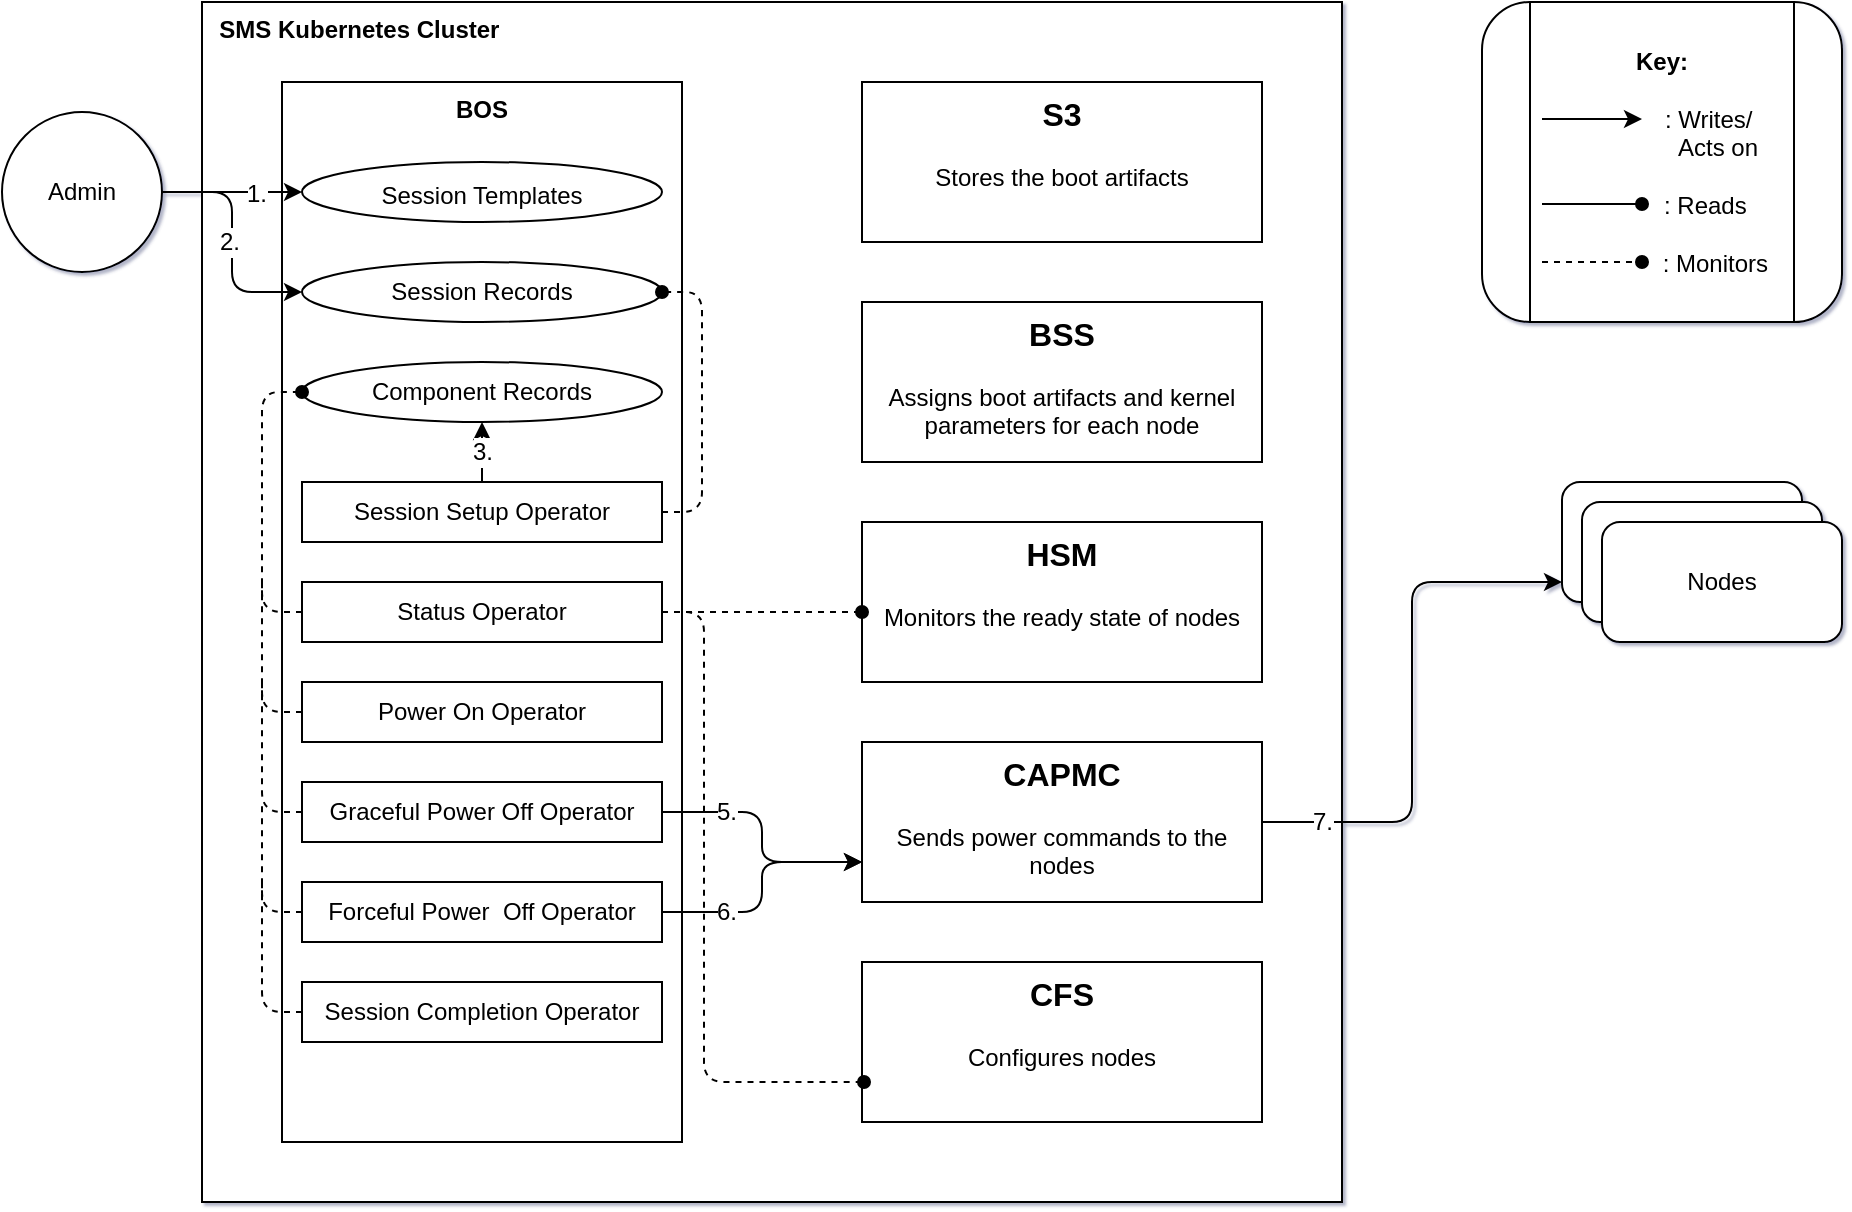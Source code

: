 <mxfile version="20.2.8" type="device"><diagram id="C5RBs43oDa-KdzZeNtuy" name="Page-1"><mxGraphModel dx="1186" dy="697" grid="1" gridSize="10" guides="1" tooltips="1" connect="1" arrows="1" fold="1" page="1" pageScale="1" pageWidth="827" pageHeight="1169" math="0" shadow="1"><root><mxCell id="WIyWlLk6GJQsqaUBKTNV-0"/><mxCell id="WIyWlLk6GJQsqaUBKTNV-1" parent="WIyWlLk6GJQsqaUBKTNV-0"/><mxCell id="9XRbRCof2KIBiwUi-AQT-0" value="&amp;nbsp; &lt;b&gt;SMS Kubernetes Cluster&lt;/b&gt;" style="rounded=0;whiteSpace=wrap;html=1;align=left;verticalAlign=top;" parent="WIyWlLk6GJQsqaUBKTNV-1" vertex="1"><mxGeometry x="139" y="80" width="570" height="600" as="geometry"/></mxCell><mxCell id="9XRbRCof2KIBiwUi-AQT-1" value="&lt;b style=&quot;font-size: 12px;&quot;&gt;BOS&lt;/b&gt;" style="rounded=0;whiteSpace=wrap;html=1;labelPosition=center;verticalLabelPosition=middle;align=center;verticalAlign=top;fontSize=12;" parent="WIyWlLk6GJQsqaUBKTNV-1" vertex="1"><mxGeometry x="179" y="120" width="200" height="530" as="geometry"/></mxCell><mxCell id="9XRbRCof2KIBiwUi-AQT-4" value="&lt;div&gt;&lt;b&gt;S3&lt;br&gt;&lt;/b&gt;&lt;/div&gt;&lt;div style=&quot;font-size: 12px;&quot;&gt;&lt;br&gt;&lt;/div&gt;&lt;div style=&quot;font-size: 12px;&quot;&gt;Stores the boot artifacts&lt;br&gt;&lt;b&gt;&lt;/b&gt;&lt;/div&gt;" style="rounded=0;whiteSpace=wrap;html=1;fontSize=16;verticalAlign=top;" parent="WIyWlLk6GJQsqaUBKTNV-1" vertex="1"><mxGeometry x="469" y="120" width="200" height="80" as="geometry"/></mxCell><mxCell id="9XRbRCof2KIBiwUi-AQT-5" value="&lt;div&gt;&lt;b&gt;BSS&lt;br&gt;&lt;/b&gt;&lt;/div&gt;&lt;div style=&quot;font-size: 12px;&quot;&gt;&lt;b&gt;&lt;br&gt;&lt;/b&gt;&lt;/div&gt;&lt;div style=&quot;font-size: 12px;&quot;&gt;Assigns boot artifacts and kernel parameters for each node&lt;br&gt;&lt;b&gt;&lt;/b&gt;&lt;/div&gt;" style="rounded=0;whiteSpace=wrap;html=1;fontSize=16;verticalAlign=top;" parent="WIyWlLk6GJQsqaUBKTNV-1" vertex="1"><mxGeometry x="469" y="230" width="200" height="80" as="geometry"/></mxCell><mxCell id="9XRbRCof2KIBiwUi-AQT-6" value="&lt;div&gt;&lt;b&gt;HSM&lt;/b&gt;&lt;/div&gt;&lt;div style=&quot;font-size: 12px;&quot;&gt;&lt;b&gt;&lt;br&gt;&lt;/b&gt;&lt;/div&gt;&lt;div style=&quot;font-size: 12px;&quot;&gt;Monitors the ready state of nodes&lt;br&gt;&lt;b&gt;&lt;/b&gt;&lt;/div&gt;" style="rounded=0;whiteSpace=wrap;html=1;fontSize=16;verticalAlign=top;" parent="WIyWlLk6GJQsqaUBKTNV-1" vertex="1"><mxGeometry x="469" y="340" width="200" height="80" as="geometry"/></mxCell><mxCell id="9XRbRCof2KIBiwUi-AQT-48" style="edgeStyle=orthogonalEdgeStyle;shape=connector;rounded=1;orthogonalLoop=1;jettySize=auto;html=1;labelBackgroundColor=default;fontFamily=Helvetica;fontSize=12;fontColor=default;endArrow=classic;strokeColor=default;" parent="WIyWlLk6GJQsqaUBKTNV-1" source="9XRbRCof2KIBiwUi-AQT-7" edge="1"><mxGeometry relative="1" as="geometry"><mxPoint x="819" y="370" as="targetPoint"/><Array as="points"><mxPoint x="744" y="490"/><mxPoint x="744" y="370"/><mxPoint x="819" y="370"/></Array></mxGeometry></mxCell><mxCell id="9XRbRCof2KIBiwUi-AQT-53" value="7." style="edgeLabel;html=1;align=center;verticalAlign=middle;resizable=0;points=[];fontSize=12;fontFamily=Helvetica;fontColor=default;" parent="9XRbRCof2KIBiwUi-AQT-48" vertex="1" connectable="0"><mxGeometry x="-0.234" y="3" relative="1" as="geometry"><mxPoint x="-42" y="28" as="offset"/></mxGeometry></mxCell><mxCell id="9XRbRCof2KIBiwUi-AQT-7" value="&lt;div&gt;&lt;b&gt;CAPMC&lt;br&gt;&lt;/b&gt;&lt;/div&gt;&lt;div style=&quot;font-size: 12px;&quot;&gt;&lt;b&gt;&lt;br&gt;&lt;/b&gt;&lt;/div&gt;&lt;div style=&quot;font-size: 12px;&quot;&gt;Sends power commands to the nodes&lt;b&gt;&lt;br&gt;&lt;/b&gt;&lt;/div&gt;" style="rounded=0;whiteSpace=wrap;html=1;fontSize=16;verticalAlign=top;" parent="WIyWlLk6GJQsqaUBKTNV-1" vertex="1"><mxGeometry x="469" y="450" width="200" height="80" as="geometry"/></mxCell><mxCell id="9XRbRCof2KIBiwUi-AQT-8" value="&lt;div&gt;&lt;b&gt;CFS&lt;/b&gt;&lt;/div&gt;&lt;div style=&quot;font-size: 12px;&quot;&gt;&lt;b&gt;&lt;br&gt;&lt;/b&gt;&lt;/div&gt;&lt;div style=&quot;font-size: 12px;&quot;&gt;Configures nodes&lt;b&gt;&lt;br&gt;&lt;/b&gt;&lt;/div&gt;" style="rounded=0;whiteSpace=wrap;html=1;fontSize=16;verticalAlign=top;" parent="WIyWlLk6GJQsqaUBKTNV-1" vertex="1"><mxGeometry x="469" y="560" width="200" height="80" as="geometry"/></mxCell><mxCell id="9XRbRCof2KIBiwUi-AQT-62" value="3." style="edgeStyle=orthogonalEdgeStyle;shape=connector;rounded=1;orthogonalLoop=1;jettySize=auto;html=1;entryX=0.5;entryY=1;entryDx=0;entryDy=0;labelBackgroundColor=default;fontFamily=Helvetica;fontSize=12;fontColor=default;endArrow=classic;strokeColor=default;" parent="WIyWlLk6GJQsqaUBKTNV-1" source="9XRbRCof2KIBiwUi-AQT-9" target="9XRbRCof2KIBiwUi-AQT-26" edge="1"><mxGeometry relative="1" as="geometry"/></mxCell><mxCell id="9XRbRCof2KIBiwUi-AQT-9" value="&lt;font style=&quot;font-size: 12px;&quot;&gt;Session Setup Operator&lt;br style=&quot;font-size: 12px;&quot;&gt;&lt;/font&gt;" style="rounded=0;whiteSpace=wrap;html=1;fontSize=12;verticalAlign=middle;" parent="WIyWlLk6GJQsqaUBKTNV-1" vertex="1"><mxGeometry x="189" y="320" width="180" height="30" as="geometry"/></mxCell><mxCell id="9XRbRCof2KIBiwUi-AQT-69" style="edgeStyle=orthogonalEdgeStyle;shape=connector;rounded=1;orthogonalLoop=1;jettySize=auto;html=1;labelBackgroundColor=default;fontFamily=Helvetica;fontSize=12;fontColor=default;endArrow=none;endFill=0;strokeColor=default;dashed=1;" parent="WIyWlLk6GJQsqaUBKTNV-1" source="9XRbRCof2KIBiwUi-AQT-10" edge="1"><mxGeometry relative="1" as="geometry"><mxPoint x="169" y="370" as="targetPoint"/></mxGeometry></mxCell><mxCell id="9XRbRCof2KIBiwUi-AQT-10" value="Power On Operator" style="rounded=0;whiteSpace=wrap;html=1;fontSize=12;verticalAlign=middle;" parent="WIyWlLk6GJQsqaUBKTNV-1" vertex="1"><mxGeometry x="189" y="420" width="180" height="30" as="geometry"/></mxCell><mxCell id="9XRbRCof2KIBiwUi-AQT-72" style="edgeStyle=orthogonalEdgeStyle;shape=connector;rounded=1;orthogonalLoop=1;jettySize=auto;html=1;exitX=1;exitY=0.5;exitDx=0;exitDy=0;labelBackgroundColor=default;fontFamily=Helvetica;fontSize=12;fontColor=default;endArrow=oval;endFill=1;strokeColor=default;dashed=1;" parent="WIyWlLk6GJQsqaUBKTNV-1" source="9XRbRCof2KIBiwUi-AQT-11" edge="1"><mxGeometry relative="1" as="geometry"><mxPoint x="469" y="385" as="targetPoint"/></mxGeometry></mxCell><mxCell id="9XRbRCof2KIBiwUi-AQT-73" style="edgeStyle=orthogonalEdgeStyle;shape=connector;rounded=1;orthogonalLoop=1;jettySize=auto;html=1;labelBackgroundColor=default;fontFamily=Helvetica;fontSize=12;fontColor=default;endArrow=oval;endFill=1;strokeColor=default;dashed=1;" parent="WIyWlLk6GJQsqaUBKTNV-1" source="9XRbRCof2KIBiwUi-AQT-11" edge="1"><mxGeometry relative="1" as="geometry"><mxPoint x="470" y="620" as="targetPoint"/><Array as="points"><mxPoint x="390" y="385"/><mxPoint x="390" y="620"/><mxPoint x="469" y="620"/></Array></mxGeometry></mxCell><mxCell id="9XRbRCof2KIBiwUi-AQT-11" value="Status Operator" style="rounded=0;whiteSpace=wrap;html=1;fontSize=12;verticalAlign=middle;" parent="WIyWlLk6GJQsqaUBKTNV-1" vertex="1"><mxGeometry x="189" y="370" width="180" height="30" as="geometry"/></mxCell><mxCell id="9XRbRCof2KIBiwUi-AQT-70" style="edgeStyle=orthogonalEdgeStyle;shape=connector;rounded=1;orthogonalLoop=1;jettySize=auto;html=1;labelBackgroundColor=default;fontFamily=Helvetica;fontSize=12;fontColor=default;endArrow=none;endFill=0;strokeColor=default;dashed=1;" parent="WIyWlLk6GJQsqaUBKTNV-1" source="9XRbRCof2KIBiwUi-AQT-12" edge="1"><mxGeometry relative="1" as="geometry"><mxPoint x="169" y="420" as="targetPoint"/></mxGeometry></mxCell><mxCell id="9XRbRCof2KIBiwUi-AQT-92" style="edgeStyle=orthogonalEdgeStyle;shape=connector;rounded=1;orthogonalLoop=1;jettySize=auto;html=1;entryX=0;entryY=0.75;entryDx=0;entryDy=0;labelBackgroundColor=default;fontFamily=Helvetica;fontSize=12;fontColor=default;endArrow=classic;endFill=1;strokeColor=default;" parent="WIyWlLk6GJQsqaUBKTNV-1" source="9XRbRCof2KIBiwUi-AQT-12" target="9XRbRCof2KIBiwUi-AQT-7" edge="1"><mxGeometry relative="1" as="geometry"/></mxCell><mxCell id="9XRbRCof2KIBiwUi-AQT-93" value="5." style="edgeLabel;html=1;align=center;verticalAlign=middle;resizable=0;points=[];fontSize=12;fontFamily=Helvetica;fontColor=default;" parent="9XRbRCof2KIBiwUi-AQT-92" vertex="1" connectable="0"><mxGeometry x="-0.488" relative="1" as="geometry"><mxPoint as="offset"/></mxGeometry></mxCell><mxCell id="9XRbRCof2KIBiwUi-AQT-12" value="&lt;font style=&quot;font-size: 12px;&quot;&gt;Graceful Power Off Operator&lt;/font&gt;" style="rounded=0;whiteSpace=wrap;html=1;fontSize=12;verticalAlign=middle;" parent="WIyWlLk6GJQsqaUBKTNV-1" vertex="1"><mxGeometry x="189" y="470" width="180" height="30" as="geometry"/></mxCell><mxCell id="9XRbRCof2KIBiwUi-AQT-71" style="edgeStyle=orthogonalEdgeStyle;shape=connector;rounded=1;orthogonalLoop=1;jettySize=auto;html=1;labelBackgroundColor=default;fontFamily=Helvetica;fontSize=12;fontColor=default;endArrow=none;endFill=0;strokeColor=default;dashed=1;" parent="WIyWlLk6GJQsqaUBKTNV-1" source="9XRbRCof2KIBiwUi-AQT-13" edge="1"><mxGeometry relative="1" as="geometry"><mxPoint x="169" y="480" as="targetPoint"/></mxGeometry></mxCell><mxCell id="9XRbRCof2KIBiwUi-AQT-94" style="edgeStyle=orthogonalEdgeStyle;shape=connector;rounded=1;orthogonalLoop=1;jettySize=auto;html=1;labelBackgroundColor=default;fontFamily=Helvetica;fontSize=12;fontColor=default;endArrow=classic;endFill=1;strokeColor=default;entryX=0;entryY=0.75;entryDx=0;entryDy=0;" parent="WIyWlLk6GJQsqaUBKTNV-1" source="9XRbRCof2KIBiwUi-AQT-13" target="9XRbRCof2KIBiwUi-AQT-7" edge="1"><mxGeometry relative="1" as="geometry"/></mxCell><mxCell id="9XRbRCof2KIBiwUi-AQT-95" value="6." style="edgeLabel;html=1;align=center;verticalAlign=middle;resizable=0;points=[];fontSize=12;fontFamily=Helvetica;fontColor=default;" parent="9XRbRCof2KIBiwUi-AQT-94" vertex="1" connectable="0"><mxGeometry x="-0.52" y="-1" relative="1" as="geometry"><mxPoint x="2" y="-1" as="offset"/></mxGeometry></mxCell><mxCell id="9XRbRCof2KIBiwUi-AQT-13" value="&lt;font style=&quot;font-size: 12px;&quot;&gt;Forceful Power&amp;nbsp; Off Operator&lt;/font&gt;" style="rounded=0;whiteSpace=wrap;html=1;fontSize=12;verticalAlign=middle;" parent="WIyWlLk6GJQsqaUBKTNV-1" vertex="1"><mxGeometry x="189" y="520" width="180" height="30" as="geometry"/></mxCell><mxCell id="9XRbRCof2KIBiwUi-AQT-86" style="edgeStyle=orthogonalEdgeStyle;shape=connector;rounded=1;orthogonalLoop=1;jettySize=auto;html=1;labelBackgroundColor=default;fontFamily=Helvetica;fontSize=12;fontColor=default;endArrow=none;endFill=0;strokeColor=default;dashed=1;" parent="WIyWlLk6GJQsqaUBKTNV-1" source="9XRbRCof2KIBiwUi-AQT-14" edge="1"><mxGeometry relative="1" as="geometry"><mxPoint x="169" y="520" as="targetPoint"/></mxGeometry></mxCell><mxCell id="9XRbRCof2KIBiwUi-AQT-14" value="&lt;font style=&quot;font-size: 12px;&quot;&gt;Session Completion Operator&lt;br style=&quot;font-size: 12px;&quot;&gt;&lt;/font&gt;" style="rounded=0;whiteSpace=wrap;html=1;fontSize=12;verticalAlign=middle;" parent="WIyWlLk6GJQsqaUBKTNV-1" vertex="1"><mxGeometry x="189" y="570" width="180" height="30" as="geometry"/></mxCell><mxCell id="9XRbRCof2KIBiwUi-AQT-15" style="edgeStyle=orthogonalEdgeStyle;rounded=0;orthogonalLoop=1;jettySize=auto;html=1;exitX=0.5;exitY=1;exitDx=0;exitDy=0;fontSize=12;" parent="WIyWlLk6GJQsqaUBKTNV-1" source="9XRbRCof2KIBiwUi-AQT-1" target="9XRbRCof2KIBiwUi-AQT-1" edge="1"><mxGeometry relative="1" as="geometry"/></mxCell><mxCell id="9XRbRCof2KIBiwUi-AQT-17" value="Session Records" style="ellipse;whiteSpace=wrap;html=1;fontSize=12;verticalAlign=middle;" parent="WIyWlLk6GJQsqaUBKTNV-1" vertex="1"><mxGeometry x="189" y="210" width="180" height="30" as="geometry"/></mxCell><mxCell id="9XRbRCof2KIBiwUi-AQT-18" value="&lt;font style=&quot;font-size: 12px;&quot;&gt;Session Templates&lt;/font&gt;" style="ellipse;whiteSpace=wrap;html=1;fontSize=16;verticalAlign=middle;glass=0;shadow=0;sketch=0;" parent="WIyWlLk6GJQsqaUBKTNV-1" vertex="1"><mxGeometry x="189" y="160" width="180" height="30" as="geometry"/></mxCell><mxCell id="9XRbRCof2KIBiwUi-AQT-23" value="" style="rounded=1;whiteSpace=wrap;html=1;shadow=0;glass=0;sketch=0;fontSize=12;" parent="WIyWlLk6GJQsqaUBKTNV-1" vertex="1"><mxGeometry x="819" y="320" width="120" height="60" as="geometry"/></mxCell><mxCell id="9XRbRCof2KIBiwUi-AQT-24" value="" style="rounded=1;whiteSpace=wrap;html=1;shadow=0;glass=0;sketch=0;fontSize=12;" parent="WIyWlLk6GJQsqaUBKTNV-1" vertex="1"><mxGeometry x="829" y="330" width="120" height="60" as="geometry"/></mxCell><mxCell id="9XRbRCof2KIBiwUi-AQT-25" value="Nodes" style="rounded=1;whiteSpace=wrap;html=1;shadow=0;glass=0;sketch=0;fontSize=12;" parent="WIyWlLk6GJQsqaUBKTNV-1" vertex="1"><mxGeometry x="839" y="340" width="120" height="60" as="geometry"/></mxCell><mxCell id="9XRbRCof2KIBiwUi-AQT-26" value="Component Records" style="ellipse;whiteSpace=wrap;html=1;fontSize=12;verticalAlign=middle;" parent="WIyWlLk6GJQsqaUBKTNV-1" vertex="1"><mxGeometry x="189" y="260" width="180" height="30" as="geometry"/></mxCell><mxCell id="9XRbRCof2KIBiwUi-AQT-30" value="2." style="edgeStyle=orthogonalEdgeStyle;rounded=1;orthogonalLoop=1;jettySize=auto;html=1;fontSize=12;labelPosition=left;verticalLabelPosition=middle;align=right;verticalAlign=middle;" parent="WIyWlLk6GJQsqaUBKTNV-1" source="9XRbRCof2KIBiwUi-AQT-28" target="9XRbRCof2KIBiwUi-AQT-17" edge="1"><mxGeometry y="5" relative="1" as="geometry"><mxPoint as="offset"/></mxGeometry></mxCell><mxCell id="9XRbRCof2KIBiwUi-AQT-83" style="edgeStyle=orthogonalEdgeStyle;shape=connector;rounded=1;orthogonalLoop=1;jettySize=auto;html=1;exitX=1;exitY=0.5;exitDx=0;exitDy=0;labelBackgroundColor=default;fontFamily=Helvetica;fontSize=12;fontColor=default;endArrow=classic;endFill=1;strokeColor=default;" parent="WIyWlLk6GJQsqaUBKTNV-1" source="9XRbRCof2KIBiwUi-AQT-28" target="9XRbRCof2KIBiwUi-AQT-18" edge="1"><mxGeometry relative="1" as="geometry"/></mxCell><mxCell id="9XRbRCof2KIBiwUi-AQT-85" value="1." style="edgeLabel;html=1;align=center;verticalAlign=middle;resizable=0;points=[];fontSize=12;fontFamily=Helvetica;fontColor=default;" parent="9XRbRCof2KIBiwUi-AQT-83" vertex="1" connectable="0"><mxGeometry x="0.343" y="-1" relative="1" as="geometry"><mxPoint as="offset"/></mxGeometry></mxCell><mxCell id="9XRbRCof2KIBiwUi-AQT-28" value="Admin" style="ellipse;whiteSpace=wrap;html=1;aspect=fixed;rounded=1;shadow=0;glass=0;sketch=0;fontSize=12;" parent="WIyWlLk6GJQsqaUBKTNV-1" vertex="1"><mxGeometry x="39" y="135" width="80" height="80" as="geometry"/></mxCell><mxCell id="9XRbRCof2KIBiwUi-AQT-76" value="&lt;div&gt;&lt;b&gt;Key:&lt;/b&gt;&lt;/div&gt;&lt;div&gt;&lt;br&gt;&lt;/div&gt;&lt;div&gt;&amp;nbsp;&amp;nbsp;&amp;nbsp;&amp;nbsp;&amp;nbsp;&amp;nbsp;&amp;nbsp;&amp;nbsp;&amp;nbsp;&amp;nbsp;&amp;nbsp;&amp;nbsp;&amp;nbsp; : Writes/&lt;/div&gt;&lt;div&gt;&amp;nbsp;&amp;nbsp;&amp;nbsp;&amp;nbsp;&amp;nbsp;&amp;nbsp;&amp;nbsp;&amp;nbsp;&amp;nbsp; &amp;nbsp; &amp;nbsp; &amp;nbsp;&amp;nbsp; Acts on&lt;br&gt;&lt;/div&gt;&lt;div&gt;&lt;br&gt;&lt;/div&gt;&lt;div&gt;&amp;nbsp;&amp;nbsp;&amp;nbsp;&amp;nbsp;&amp;nbsp;&amp;nbsp;&amp;nbsp;&amp;nbsp;&amp;nbsp;&amp;nbsp;&amp;nbsp;&amp;nbsp; : Reads&lt;br&gt;&lt;/div&gt;&lt;div&gt;&lt;br&gt;&lt;/div&gt;&lt;div&gt;&amp;nbsp;&amp;nbsp;&amp;nbsp;&amp;nbsp;&amp;nbsp;&amp;nbsp;&amp;nbsp;&amp;nbsp;&amp;nbsp;&amp;nbsp;&amp;nbsp;&amp;nbsp;&amp;nbsp;&amp;nbsp;&amp;nbsp; : Monitors&lt;br&gt;&lt;/div&gt;" style="shape=process;whiteSpace=wrap;html=1;backgroundOutline=1;rounded=1;shadow=0;glass=0;sketch=0;fontFamily=Helvetica;fontSize=12;fontColor=default;" parent="WIyWlLk6GJQsqaUBKTNV-1" vertex="1"><mxGeometry x="779" y="80" width="180" height="160" as="geometry"/></mxCell><mxCell id="9XRbRCof2KIBiwUi-AQT-81" value="" style="endArrow=classic;html=1;rounded=1;labelBackgroundColor=default;fontFamily=Helvetica;fontSize=12;fontColor=default;strokeColor=default;shape=connector;endFill=1;" parent="WIyWlLk6GJQsqaUBKTNV-1" edge="1"><mxGeometry width="50" height="50" relative="1" as="geometry"><mxPoint x="809" y="138.5" as="sourcePoint"/><mxPoint x="859" y="138.5" as="targetPoint"/></mxGeometry></mxCell><mxCell id="9XRbRCof2KIBiwUi-AQT-82" value="" style="endArrow=oval;html=1;rounded=1;labelBackgroundColor=default;fontFamily=Helvetica;fontSize=12;fontColor=default;strokeColor=default;shape=connector;dashed=1;endFill=1;" parent="WIyWlLk6GJQsqaUBKTNV-1" edge="1"><mxGeometry width="50" height="50" relative="1" as="geometry"><mxPoint x="809" y="210" as="sourcePoint"/><mxPoint x="859" y="210" as="targetPoint"/></mxGeometry></mxCell><mxCell id="9XRbRCof2KIBiwUi-AQT-91" value="" style="endArrow=oval;html=1;rounded=1;labelBackgroundColor=default;fontFamily=Helvetica;fontSize=12;fontColor=default;strokeColor=default;shape=connector;endFill=1;" parent="WIyWlLk6GJQsqaUBKTNV-1" edge="1"><mxGeometry width="50" height="50" relative="1" as="geometry"><mxPoint x="809" y="181" as="sourcePoint"/><mxPoint x="859" y="181" as="targetPoint"/></mxGeometry></mxCell><mxCell id="9XRbRCof2KIBiwUi-AQT-64" style="edgeStyle=orthogonalEdgeStyle;shape=connector;rounded=1;orthogonalLoop=1;jettySize=auto;html=1;labelBackgroundColor=default;fontFamily=Helvetica;fontSize=12;fontColor=default;endArrow=oval;strokeColor=default;dashed=1;endFill=1;" parent="WIyWlLk6GJQsqaUBKTNV-1" source="9XRbRCof2KIBiwUi-AQT-11" target="9XRbRCof2KIBiwUi-AQT-26" edge="1"><mxGeometry relative="1" as="geometry"><Array as="points"><mxPoint x="169" y="385"/><mxPoint x="169" y="275"/></Array></mxGeometry></mxCell><mxCell id="9XRbRCof2KIBiwUi-AQT-87" style="edgeStyle=orthogonalEdgeStyle;shape=connector;rounded=1;orthogonalLoop=1;jettySize=auto;html=1;entryX=1;entryY=0.5;entryDx=0;entryDy=0;labelBackgroundColor=default;fontFamily=Helvetica;fontSize=12;fontColor=default;endArrow=oval;endFill=1;strokeColor=default;dashed=1;" parent="WIyWlLk6GJQsqaUBKTNV-1" source="9XRbRCof2KIBiwUi-AQT-9" target="9XRbRCof2KIBiwUi-AQT-17" edge="1"><mxGeometry relative="1" as="geometry"><Array as="points"><mxPoint x="389" y="335"/><mxPoint x="389" y="225"/></Array></mxGeometry></mxCell></root></mxGraphModel></diagram></mxfile>
